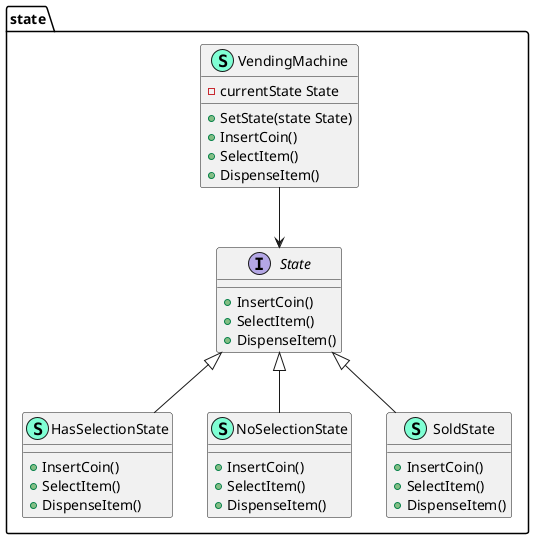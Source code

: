 @startuml
namespace state {
    class HasSelectionState << (S,Aquamarine) >> {
        + InsertCoin() 
        + SelectItem() 
        + DispenseItem() 

    }
    class NoSelectionState << (S,Aquamarine) >> {
        + InsertCoin() 
        + SelectItem() 
        + DispenseItem() 

    }
    class SoldState << (S,Aquamarine) >> {
        + InsertCoin() 
        + SelectItem() 
        + DispenseItem() 

    }
    interface State  {
        + InsertCoin() 
        + SelectItem() 
        + DispenseItem() 

    }
    class VendingMachine << (S,Aquamarine) >> {
        - currentState State

        + SetState(state State) 
        + InsertCoin() 
        + SelectItem() 
        + DispenseItem() 

    }
}

"state.State" <|-- "state.HasSelectionState"
"state.State" <|-- "state.NoSelectionState"
"state.State" <|-- "state.SoldState"
' "state.State" <|-- "state.VendingMachine"
"state.VendingMachine" --> "state.State"

@enduml
